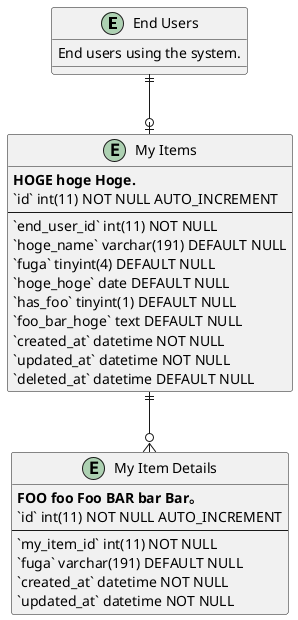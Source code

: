 @startuml some erd

entity "End Users" as EU {
  End users using the system.
}

entity "My Items" as MI {
  **HOGE hoge Hoge. **
  `id` int(11) NOT NULL AUTO_INCREMENT
  --
  `end_user_id` int(11) NOT NULL
  `hoge_name` varchar(191) DEFAULT NULL
  `fuga` tinyint(4) DEFAULT NULL
  `hoge_hoge` date DEFAULT NULL
  `has_foo` tinyint(1) DEFAULT NULL
  `foo_bar_hoge` text DEFAULT NULL
  `created_at` datetime NOT NULL
  `updated_at` datetime NOT NULL
  `deleted_at` datetime DEFAULT NULL
}

entity "My Item Details" as MID {
  **FOO foo Foo BAR bar Bar。**
  `id` int(11) NOT NULL AUTO_INCREMENT
  --
  `my_item_id` int(11) NOT NULL
  `fuga` varchar(191) DEFAULT NULL
  `created_at` datetime NOT NULL
  `updated_at` datetime NOT NULL
}

EU||--o|MI
MI||--o{MID


@enduml